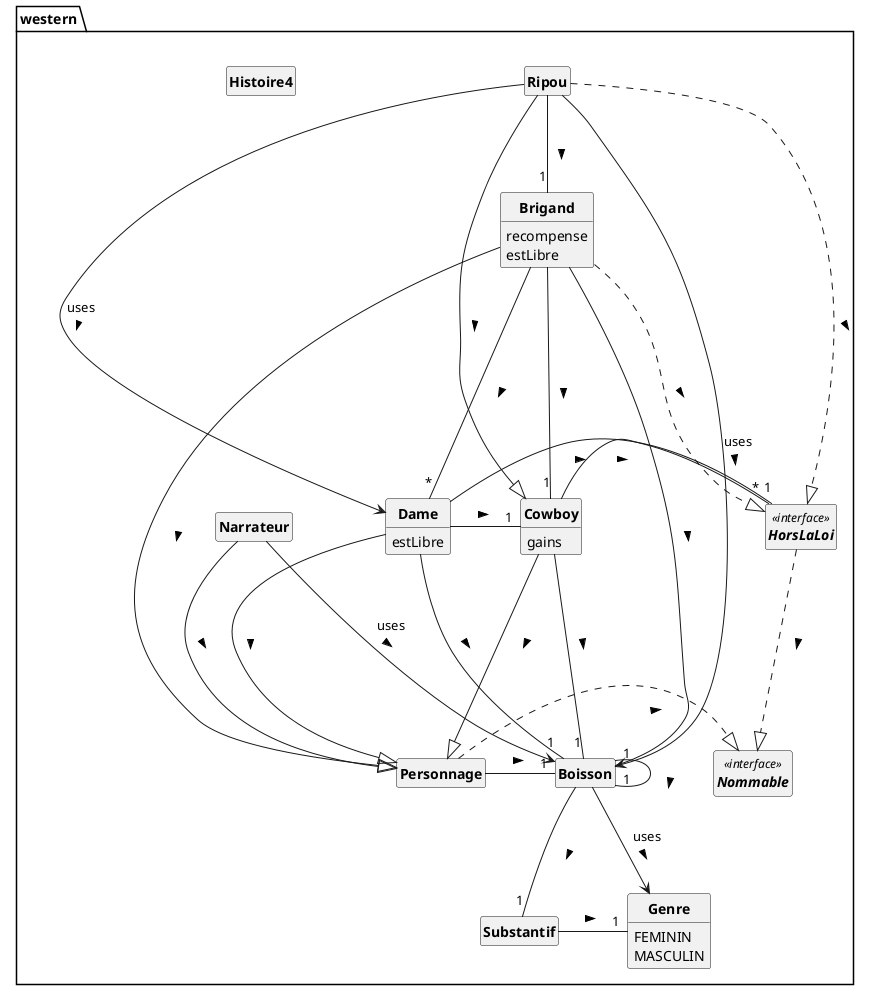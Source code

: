 @startuml
'https://plantuml.com/class-diagram
skinparam style strictuml
skinparam classAttributeIconSize 0
skinparam classFontStyle Bold

hide empty members

package western{
class Boisson{
}
class Brigand{
	recompense
	estLibre
}
class Cowboy{
	gains
}
class Dame{
	estLibre
}
class Genre{
	FEMININ
	MASCULIN
}

class Histoire4{
}
interface HorsLaLoi<<interface>>{
}
class Narrateur{
}
interface Nommable<<interface>>{
}
class Personnage{
}
class Ripou{
}
class Substantif{
}

'@PumlAggregation
Boisson --"1" Substantif : "          \n >"

'@PumlAggregation
Boisson -"1" Boisson : "          \n >"
Boisson -> Genre : <<uses>>\n >

'@PumlAggregation
Brigand ---"*" Dame : "          \n >"

'@PumlAggregation
Brigand --"1" Cowboy : "          \n >"

'@PumlAggregation
Brigand -"1" Boisson : "          \n >"
Brigand ----|> Personnage : "          \n >"
Brigand .|> HorsLaLoi : "          \n >"

'@PumlAggregation
Cowboy -"*" HorsLaLoi : "          \n >"

'@PumlAggregation
Cowboy -"1" Boisson : "          \n >"
Cowboy ---|> Personnage : "          \n >"

'@PumlAggregation
Dame -"1" Cowboy : "          \n >"

'@PumlAggregation
Dame -"1" HorsLaLoi : "          \n >"

'@PumlAggregation
Dame -"1" Boisson : "          \n >"
Dame --|> Personnage : "          \n >"
HorsLaLoi ...|> Nommable : "          \n >"
Narrateur ---|> Personnage : "          \n >"
Narrateur -> Boisson : <<uses>>\n >

'@PumlAggregation
Personnage -"1" Boisson : "          \n >"
Personnage .|> Nommable : "          \n >"

'@PumlAggregation
Ripou --"1" Brigand : "          \n >"
Ripou ---|> Cowboy : "          \n >"
Ripou ..|> HorsLaLoi : "          \n >"
Ripou -> Boisson : <<uses>>\n >
Ripou ----> Dame : <<uses>>\n >

'@PumlAggregation
Substantif -"1" Genre : "          \n >"

}
@enduml